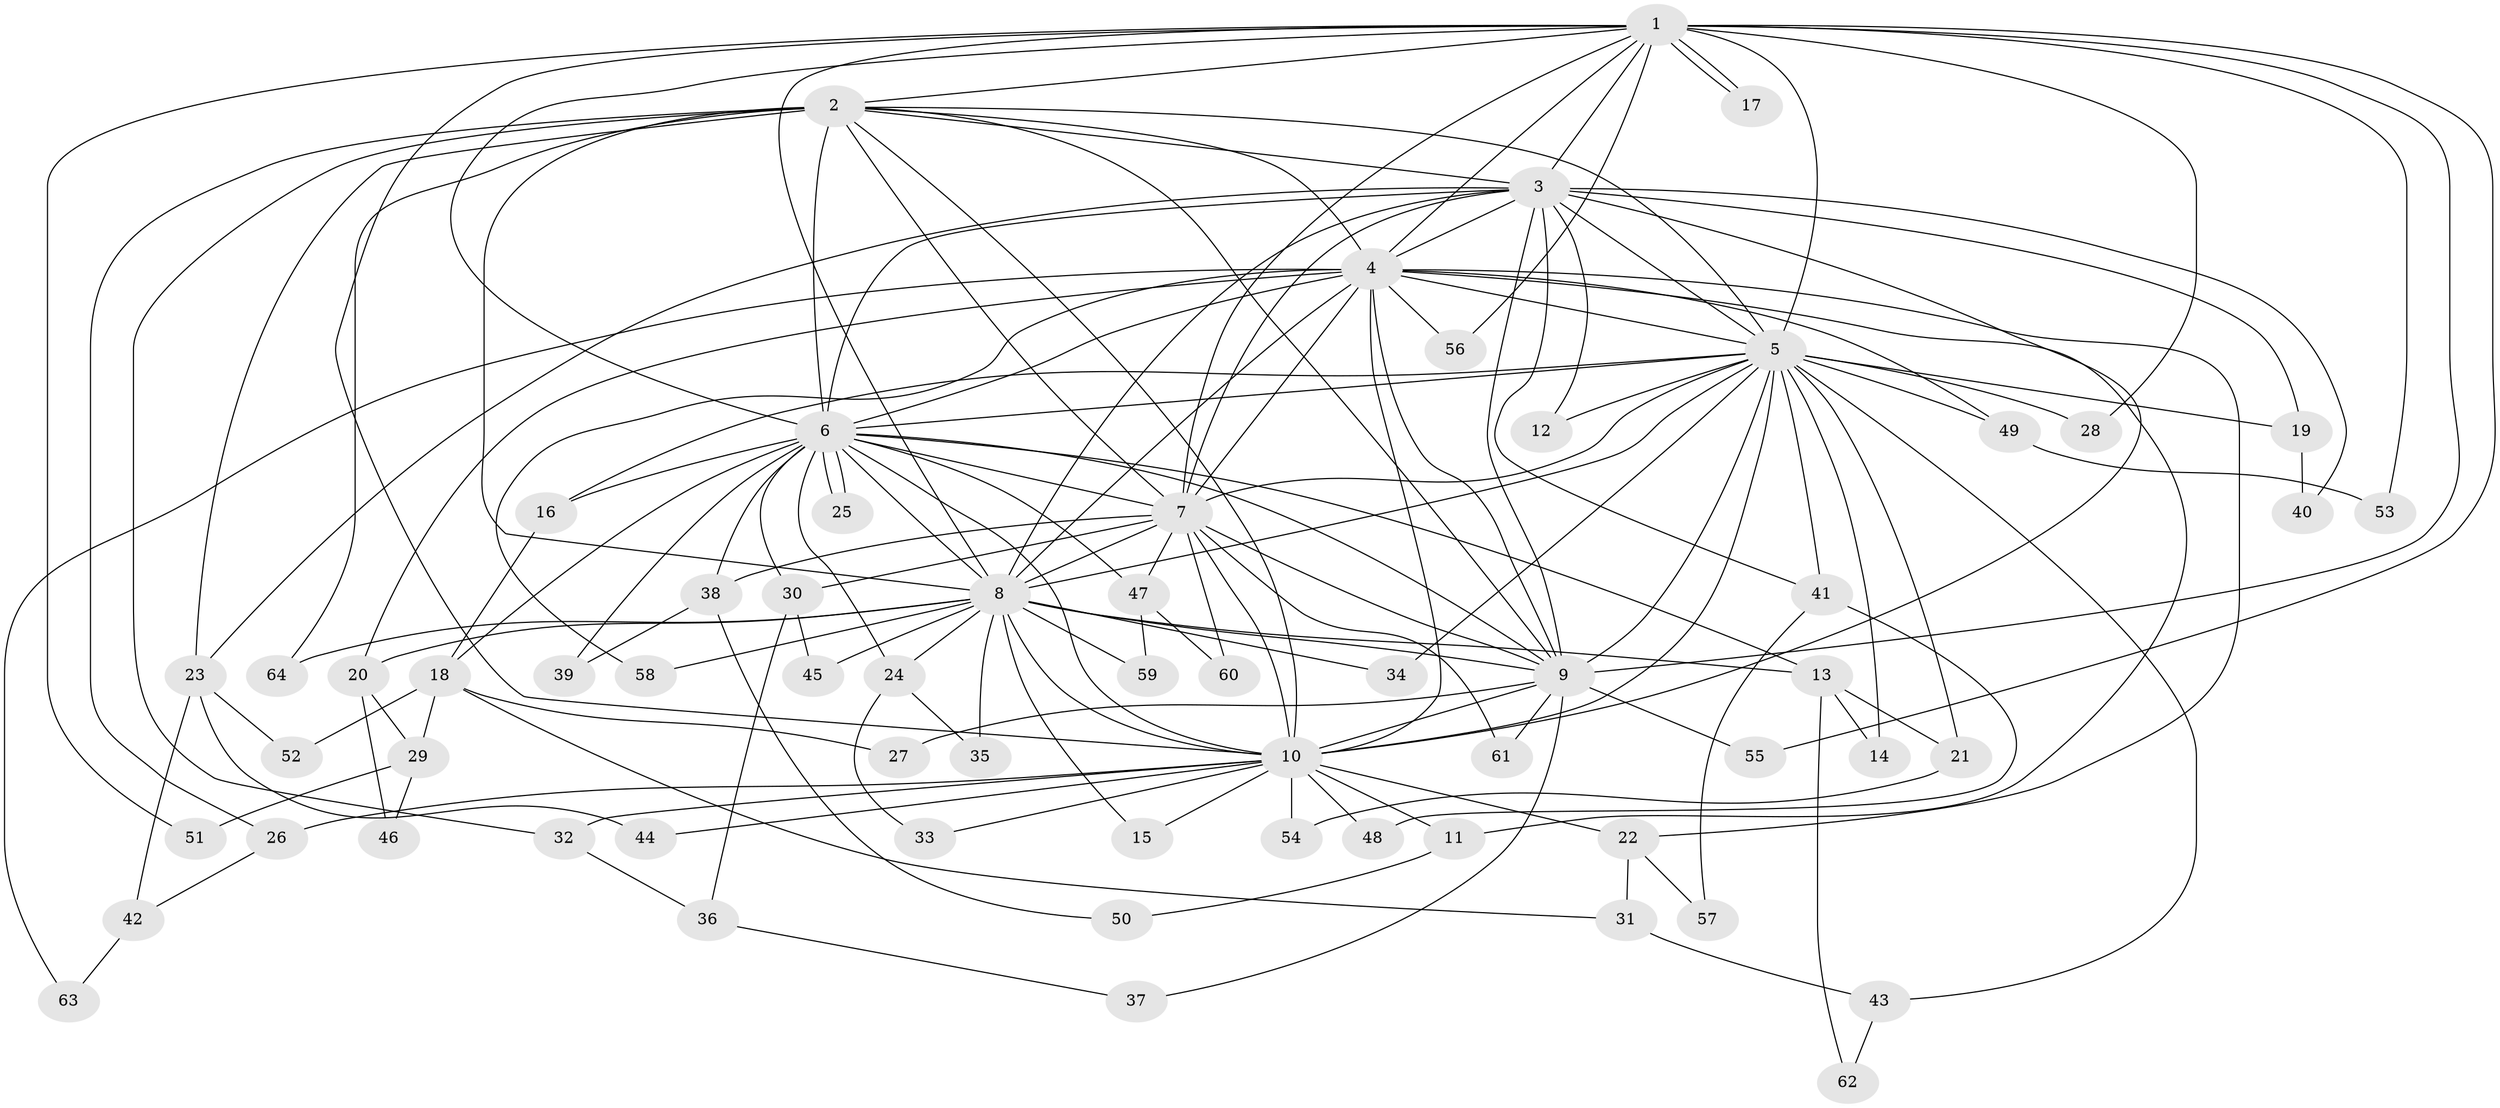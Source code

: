 // Generated by graph-tools (version 1.1) at 2025/11/02/27/25 16:11:08]
// undirected, 64 vertices, 153 edges
graph export_dot {
graph [start="1"]
  node [color=gray90,style=filled];
  1;
  2;
  3;
  4;
  5;
  6;
  7;
  8;
  9;
  10;
  11;
  12;
  13;
  14;
  15;
  16;
  17;
  18;
  19;
  20;
  21;
  22;
  23;
  24;
  25;
  26;
  27;
  28;
  29;
  30;
  31;
  32;
  33;
  34;
  35;
  36;
  37;
  38;
  39;
  40;
  41;
  42;
  43;
  44;
  45;
  46;
  47;
  48;
  49;
  50;
  51;
  52;
  53;
  54;
  55;
  56;
  57;
  58;
  59;
  60;
  61;
  62;
  63;
  64;
  1 -- 2;
  1 -- 3;
  1 -- 4;
  1 -- 5;
  1 -- 6;
  1 -- 7;
  1 -- 8;
  1 -- 9;
  1 -- 10;
  1 -- 17;
  1 -- 17;
  1 -- 28;
  1 -- 51;
  1 -- 53;
  1 -- 55;
  1 -- 56;
  2 -- 3;
  2 -- 4;
  2 -- 5;
  2 -- 6;
  2 -- 7;
  2 -- 8;
  2 -- 9;
  2 -- 10;
  2 -- 23;
  2 -- 26;
  2 -- 32;
  2 -- 64;
  3 -- 4;
  3 -- 5;
  3 -- 6;
  3 -- 7;
  3 -- 8;
  3 -- 9;
  3 -- 10;
  3 -- 12;
  3 -- 19;
  3 -- 23;
  3 -- 40;
  3 -- 41;
  4 -- 5;
  4 -- 6;
  4 -- 7;
  4 -- 8;
  4 -- 9;
  4 -- 10;
  4 -- 11;
  4 -- 20;
  4 -- 22;
  4 -- 49;
  4 -- 56;
  4 -- 58;
  4 -- 63;
  5 -- 6;
  5 -- 7;
  5 -- 8;
  5 -- 9;
  5 -- 10;
  5 -- 12;
  5 -- 14;
  5 -- 16;
  5 -- 19;
  5 -- 21;
  5 -- 28;
  5 -- 34;
  5 -- 41;
  5 -- 43;
  5 -- 49;
  6 -- 7;
  6 -- 8;
  6 -- 9;
  6 -- 10;
  6 -- 13;
  6 -- 16;
  6 -- 18;
  6 -- 24;
  6 -- 25;
  6 -- 25;
  6 -- 30;
  6 -- 38;
  6 -- 39;
  6 -- 47;
  7 -- 8;
  7 -- 9;
  7 -- 10;
  7 -- 30;
  7 -- 38;
  7 -- 47;
  7 -- 60;
  7 -- 61;
  8 -- 9;
  8 -- 10;
  8 -- 13;
  8 -- 15;
  8 -- 20;
  8 -- 24;
  8 -- 34;
  8 -- 35;
  8 -- 45;
  8 -- 58;
  8 -- 59;
  8 -- 64;
  9 -- 10;
  9 -- 27;
  9 -- 37;
  9 -- 55;
  9 -- 61;
  10 -- 11;
  10 -- 15;
  10 -- 22;
  10 -- 26;
  10 -- 32;
  10 -- 33;
  10 -- 44;
  10 -- 48;
  10 -- 54;
  11 -- 50;
  13 -- 14;
  13 -- 21;
  13 -- 62;
  16 -- 18;
  18 -- 27;
  18 -- 29;
  18 -- 31;
  18 -- 52;
  19 -- 40;
  20 -- 29;
  20 -- 46;
  21 -- 54;
  22 -- 31;
  22 -- 57;
  23 -- 42;
  23 -- 44;
  23 -- 52;
  24 -- 33;
  24 -- 35;
  26 -- 42;
  29 -- 46;
  29 -- 51;
  30 -- 36;
  30 -- 45;
  31 -- 43;
  32 -- 36;
  36 -- 37;
  38 -- 39;
  38 -- 50;
  41 -- 48;
  41 -- 57;
  42 -- 63;
  43 -- 62;
  47 -- 59;
  47 -- 60;
  49 -- 53;
}
